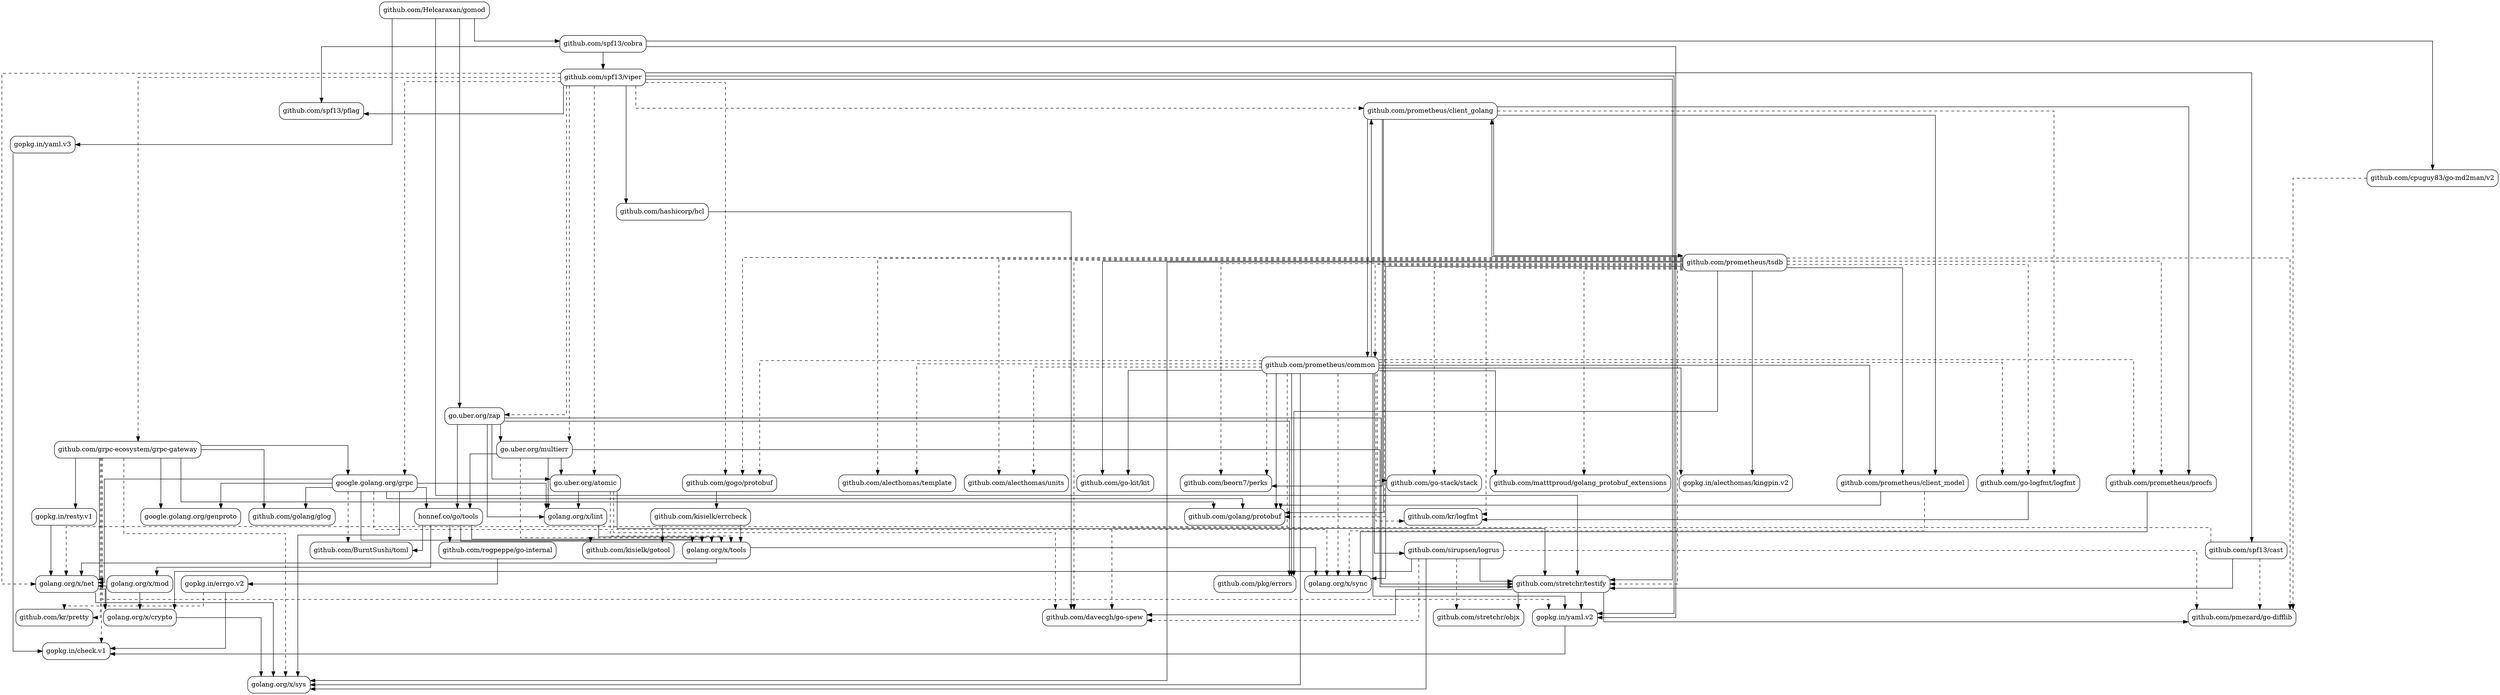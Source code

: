 strict digraph {
  node [shape=box,style=rounded]
  start=0
  splines=ortho
  "github.com/BurntSushi/toml"
  "github.com/Helcaraxan/gomod"
  "github.com/alecthomas/template"
  "github.com/alecthomas/units"
  "github.com/beorn7/perks"
  "github.com/cpuguy83/go-md2man/v2"
  "github.com/davecgh/go-spew"
  "github.com/go-kit/kit"
  "github.com/go-logfmt/logfmt"
  "github.com/go-stack/stack"
  "github.com/gogo/protobuf"
  "github.com/golang/glog"
  "github.com/golang/protobuf"
  "github.com/grpc-ecosystem/grpc-gateway"
  "github.com/hashicorp/hcl"
  "github.com/kisielk/errcheck"
  "github.com/kisielk/gotool"
  "github.com/kr/logfmt"
  "github.com/kr/pretty"
  "github.com/matttproud/golang_protobuf_extensions"
  "github.com/pkg/errors"
  "github.com/pmezard/go-difflib"
  "github.com/prometheus/client_golang"
  "github.com/prometheus/client_model"
  "github.com/prometheus/common"
  "github.com/prometheus/procfs"
  "github.com/prometheus/tsdb"
  "github.com/rogpeppe/go-internal"
  "github.com/sirupsen/logrus"
  "github.com/spf13/cast"
  "github.com/spf13/cobra"
  "github.com/spf13/pflag"
  "github.com/spf13/viper"
  "github.com/stretchr/objx"
  "github.com/stretchr/testify"
  "go.uber.org/atomic"
  "go.uber.org/multierr"
  "go.uber.org/zap"
  "golang.org/x/crypto"
  "golang.org/x/lint"
  "golang.org/x/mod"
  "golang.org/x/net"
  "golang.org/x/sync"
  "golang.org/x/sys"
  "golang.org/x/tools"
  "google.golang.org/genproto"
  "google.golang.org/grpc"
  "gopkg.in/alecthomas/kingpin.v2"
  "gopkg.in/check.v1"
  "gopkg.in/errgo.v2"
  "gopkg.in/resty.v1"
  "gopkg.in/yaml.v2"
  "gopkg.in/yaml.v3"
  "honnef.co/go/tools"
  "github.com/Helcaraxan/gomod" -> "github.com/spf13/cobra"
  "github.com/Helcaraxan/gomod" -> "github.com/stretchr/testify" [minlen=4]
  "github.com/Helcaraxan/gomod" -> "go.uber.org/zap" [minlen=3]
  "github.com/Helcaraxan/gomod" -> "gopkg.in/yaml.v3"
  "github.com/cpuguy83/go-md2man/v2" -> "github.com/pmezard/go-difflib" [style=dashed]
  "github.com/go-logfmt/logfmt" -> "github.com/kr/logfmt"
  "github.com/gogo/protobuf" -> "github.com/kisielk/errcheck"
  "github.com/grpc-ecosystem/grpc-gateway" -> "github.com/golang/glog" [minlen=2]
  "github.com/grpc-ecosystem/grpc-gateway" -> "github.com/golang/protobuf" [minlen=2]
  "github.com/grpc-ecosystem/grpc-gateway" -> "github.com/kr/pretty" [minlen=5,style=dashed]
  "github.com/grpc-ecosystem/grpc-gateway" -> "golang.org/x/net" [minlen=2]
  "github.com/grpc-ecosystem/grpc-gateway" -> "golang.org/x/sys" [minlen=3,style=dashed]
  "github.com/grpc-ecosystem/grpc-gateway" -> "google.golang.org/genproto" [minlen=2]
  "github.com/grpc-ecosystem/grpc-gateway" -> "google.golang.org/grpc"
  "github.com/grpc-ecosystem/grpc-gateway" -> "gopkg.in/check.v1" [minlen=5,style=dashed]
  "github.com/grpc-ecosystem/grpc-gateway" -> "gopkg.in/resty.v1"
  "github.com/grpc-ecosystem/grpc-gateway" -> "gopkg.in/yaml.v2" [style=dashed]
  "github.com/hashicorp/hcl" -> "github.com/davecgh/go-spew"
  "github.com/kisielk/errcheck" -> "github.com/kisielk/gotool"
  "github.com/kisielk/errcheck" -> "golang.org/x/tools"
  "github.com/prometheus/client_golang" -> "github.com/beorn7/perks" [minlen=3]
  "github.com/prometheus/client_golang" -> "github.com/go-logfmt/logfmt" [minlen=3,style=dashed]
  "github.com/prometheus/client_golang" -> "github.com/golang/protobuf" [minlen=3]
  "github.com/prometheus/client_golang" -> "github.com/prometheus/client_model" [minlen=3]
  "github.com/prometheus/client_golang" -> "github.com/prometheus/common" [minlen=4]
  "github.com/prometheus/client_golang" -> "github.com/prometheus/procfs" [minlen=3]
  "github.com/prometheus/client_golang" -> "github.com/prometheus/tsdb" [minlen=5]
  "github.com/prometheus/client_model" -> "github.com/golang/protobuf"
  "github.com/prometheus/client_model" -> "golang.org/x/sync" [style=dashed]
  "github.com/prometheus/common" -> "github.com/alecthomas/template" [minlen=4,style=dashed]
  "github.com/prometheus/common" -> "github.com/alecthomas/units" [minlen=4,style=dashed]
  "github.com/prometheus/common" -> "github.com/beorn7/perks" [minlen=4,style=dashed]
  "github.com/prometheus/common" -> "github.com/go-kit/kit" [minlen=4]
  "github.com/prometheus/common" -> "github.com/go-logfmt/logfmt" [minlen=4,style=dashed]
  "github.com/prometheus/common" -> "github.com/go-stack/stack" [minlen=4,style=dashed]
  "github.com/prometheus/common" -> "github.com/gogo/protobuf" [minlen=4,style=dashed]
  "github.com/prometheus/common" -> "github.com/golang/protobuf" [minlen=4]
  "github.com/prometheus/common" -> "github.com/kr/logfmt" [minlen=4,style=dashed]
  "github.com/prometheus/common" -> "github.com/matttproud/golang_protobuf_extensions" [minlen=4]
  "github.com/prometheus/common" -> "github.com/pkg/errors" [minlen=7]
  "github.com/prometheus/common" -> "github.com/prometheus/client_golang"
  "github.com/prometheus/common" -> "github.com/prometheus/client_model" [minlen=4]
  "github.com/prometheus/common" -> "github.com/prometheus/procfs" [minlen=4,style=dashed]
  "github.com/prometheus/common" -> "github.com/sirupsen/logrus" [minlen=6]
  "github.com/prometheus/common" -> "golang.org/x/net" [minlen=7,style=dashed]
  "github.com/prometheus/common" -> "golang.org/x/sync" [minlen=7,style=dashed]
  "github.com/prometheus/common" -> "golang.org/x/sys" [minlen=8]
  "github.com/prometheus/common" -> "gopkg.in/alecthomas/kingpin.v2" [minlen=4]
  "github.com/prometheus/common" -> "gopkg.in/yaml.v2" [minlen=5]
  "github.com/prometheus/procfs" -> "golang.org/x/sync"
  "github.com/prometheus/tsdb" -> "github.com/alecthomas/template" [minlen=6,style=dashed]
  "github.com/prometheus/tsdb" -> "github.com/alecthomas/units" [minlen=6,style=dashed]
  "github.com/prometheus/tsdb" -> "github.com/beorn7/perks" [minlen=4,style=dashed]
  "github.com/prometheus/tsdb" -> "github.com/davecgh/go-spew" [minlen=9,style=dashed]
  "github.com/prometheus/tsdb" -> "github.com/go-kit/kit" [minlen=6]
  "github.com/prometheus/tsdb" -> "github.com/go-logfmt/logfmt" [minlen=4,style=dashed]
  "github.com/prometheus/tsdb" -> "github.com/go-stack/stack" [minlen=6,style=dashed]
  "github.com/prometheus/tsdb" -> "github.com/gogo/protobuf" [minlen=6,style=dashed]
  "github.com/prometheus/tsdb" -> "github.com/golang/protobuf" [minlen=4,style=dashed]
  "github.com/prometheus/tsdb" -> "github.com/kr/logfmt" [minlen=6,style=dashed]
  "github.com/prometheus/tsdb" -> "github.com/matttproud/golang_protobuf_extensions" [minlen=6,style=dashed]
  "github.com/prometheus/tsdb" -> "github.com/pkg/errors" [minlen=7]
  "github.com/prometheus/tsdb" -> "github.com/pmezard/go-difflib" [minlen=9,style=dashed]
  "github.com/prometheus/tsdb" -> "github.com/prometheus/client_golang" [minlen=3]
  "github.com/prometheus/tsdb" -> "github.com/prometheus/client_model" [minlen=4]
  "github.com/prometheus/tsdb" -> "github.com/prometheus/common" [minlen=5,style=dashed]
  "github.com/prometheus/tsdb" -> "github.com/prometheus/procfs" [minlen=4,style=dashed]
  "github.com/prometheus/tsdb" -> "github.com/stretchr/testify" [minlen=8,style=dashed]
  "github.com/prometheus/tsdb" -> "golang.org/x/sync" [minlen=9]
  "github.com/prometheus/tsdb" -> "golang.org/x/sys" [minlen=10]
  "github.com/prometheus/tsdb" -> "gopkg.in/alecthomas/kingpin.v2" [minlen=6]
  "github.com/rogpeppe/go-internal" -> "gopkg.in/errgo.v2"
  "github.com/sirupsen/logrus" -> "github.com/davecgh/go-spew" [minlen=2,style=dashed]
  "github.com/sirupsen/logrus" -> "github.com/pmezard/go-difflib" [minlen=2,style=dashed]
  "github.com/sirupsen/logrus" -> "github.com/stretchr/objx" [minlen=2,style=dashed]
  "github.com/sirupsen/logrus" -> "github.com/stretchr/testify"
  "github.com/sirupsen/logrus" -> "golang.org/x/crypto"
  "github.com/sirupsen/logrus" -> "golang.org/x/sys" [minlen=3]
  "github.com/spf13/cast" -> "github.com/davecgh/go-spew" [minlen=2,style=dashed]
  "github.com/spf13/cast" -> "github.com/pmezard/go-difflib" [minlen=2,style=dashed]
  "github.com/spf13/cast" -> "github.com/stretchr/testify"
  "github.com/spf13/cobra" -> "github.com/cpuguy83/go-md2man/v2"
  "github.com/spf13/cobra" -> "github.com/spf13/pflag" [minlen=2]
  "github.com/spf13/cobra" -> "github.com/spf13/viper"
  "github.com/spf13/cobra" -> "gopkg.in/yaml.v2" [minlen=6]
  "github.com/spf13/viper" -> "github.com/gogo/protobuf" [minlen=4,style=dashed]
  "github.com/spf13/viper" -> "github.com/grpc-ecosystem/grpc-gateway" [style=dashed]
  "github.com/spf13/viper" -> "github.com/hashicorp/hcl"
  "github.com/spf13/viper" -> "github.com/prometheus/client_golang" [style=dashed]
  "github.com/spf13/viper" -> "github.com/spf13/cast"
  "github.com/spf13/viper" -> "github.com/spf13/pflag"
  "github.com/spf13/viper" -> "github.com/stretchr/testify" [minlen=8]
  "github.com/spf13/viper" -> "go.uber.org/atomic" [minlen=3,style=dashed]
  "github.com/spf13/viper" -> "go.uber.org/multierr" [minlen=2,style=dashed]
  "github.com/spf13/viper" -> "go.uber.org/zap" [style=dashed]
  "github.com/spf13/viper" -> "golang.org/x/net" [minlen=7,style=dashed]
  "github.com/spf13/viper" -> "google.golang.org/grpc" [minlen=2,style=dashed]
  "github.com/spf13/viper" -> "gopkg.in/yaml.v2" [minlen=5]
  "github.com/stretchr/testify" -> "github.com/davecgh/go-spew"
  "github.com/stretchr/testify" -> "github.com/pmezard/go-difflib"
  "github.com/stretchr/testify" -> "github.com/stretchr/objx"
  "github.com/stretchr/testify" -> "gopkg.in/yaml.v2"
  "go.uber.org/atomic" -> "github.com/davecgh/go-spew" [minlen=2,style=dashed]
  "go.uber.org/atomic" -> "github.com/stretchr/testify"
  "go.uber.org/atomic" -> "golang.org/x/lint"
  "go.uber.org/atomic" -> "golang.org/x/tools" [minlen=2,style=dashed]
  "go.uber.org/multierr" -> "github.com/stretchr/testify" [minlen=2]
  "go.uber.org/multierr" -> "go.uber.org/atomic"
  "go.uber.org/multierr" -> "golang.org/x/lint" [minlen=2]
  "go.uber.org/multierr" -> "golang.org/x/tools" [minlen=3,style=dashed]
  "go.uber.org/multierr" -> "honnef.co/go/tools"
  "go.uber.org/zap" -> "github.com/pkg/errors"
  "go.uber.org/zap" -> "github.com/stretchr/testify" [minlen=2]
  "go.uber.org/zap" -> "go.uber.org/atomic" [minlen=2]
  "go.uber.org/zap" -> "go.uber.org/multierr"
  "go.uber.org/zap" -> "golang.org/x/lint" [minlen=2]
  "go.uber.org/zap" -> "honnef.co/go/tools" [minlen=2]
  "golang.org/x/crypto" -> "golang.org/x/net"
  "golang.org/x/crypto" -> "golang.org/x/sys" [minlen=2]
  "golang.org/x/lint" -> "golang.org/x/tools"
  "golang.org/x/mod" -> "golang.org/x/crypto"
  "golang.org/x/net" -> "golang.org/x/crypto"
  "golang.org/x/net" -> "golang.org/x/sys" [minlen=3]
  "golang.org/x/tools" -> "golang.org/x/net"
  "golang.org/x/tools" -> "golang.org/x/sync"
  "google.golang.org/grpc" -> "github.com/BurntSushi/toml" [minlen=2,style=dashed]
  "google.golang.org/grpc" -> "github.com/golang/glog"
  "google.golang.org/grpc" -> "github.com/golang/protobuf"
  "google.golang.org/grpc" -> "golang.org/x/lint"
  "google.golang.org/grpc" -> "golang.org/x/net" [minlen=3]
  "google.golang.org/grpc" -> "golang.org/x/sync" [minlen=3,style=dashed]
  "google.golang.org/grpc" -> "golang.org/x/sys" [minlen=5]
  "google.golang.org/grpc" -> "golang.org/x/tools" [minlen=2]
  "google.golang.org/grpc" -> "google.golang.org/genproto"
  "google.golang.org/grpc" -> "honnef.co/go/tools"
  "gopkg.in/errgo.v2" -> "github.com/kr/pretty" [style=dashed]
  "gopkg.in/errgo.v2" -> "gopkg.in/check.v1"
  "gopkg.in/resty.v1" -> "golang.org/x/net"
  "gopkg.in/yaml.v2" -> "gopkg.in/check.v1"
  "gopkg.in/yaml.v3" -> "gopkg.in/check.v1"
  "honnef.co/go/tools" -> "github.com/BurntSushi/toml"
  "honnef.co/go/tools" -> "github.com/kisielk/gotool"
  "honnef.co/go/tools" -> "github.com/rogpeppe/go-internal"
  "honnef.co/go/tools" -> "golang.org/x/mod"
  "honnef.co/go/tools" -> "golang.org/x/tools"
}
